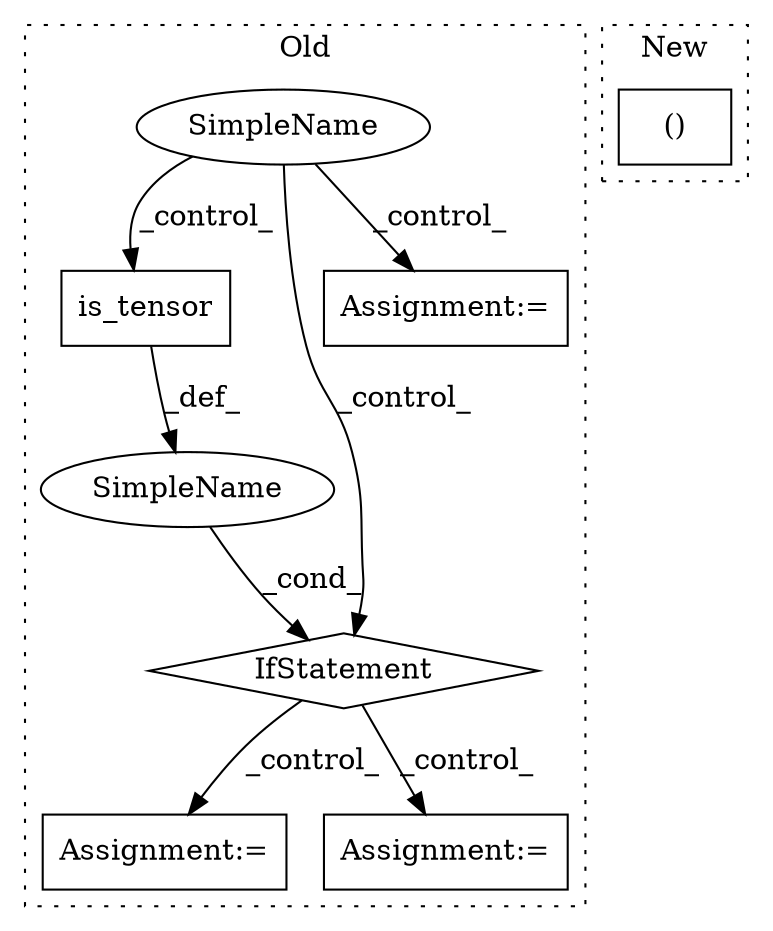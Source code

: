 digraph G {
subgraph cluster0 {
1 [label="is_tensor" a="32" s="8148,8160" l="10,1" shape="box"];
3 [label="IfStatement" a="25" s="8138,8161" l="4,2" shape="diamond"];
4 [label="Assignment:=" a="7" s="8611" l="1" shape="box"];
5 [label="SimpleName" a="42" s="" l="" shape="ellipse"];
6 [label="Assignment:=" a="7" s="8549" l="1" shape="box"];
7 [label="SimpleName" a="42" s="" l="" shape="ellipse"];
8 [label="Assignment:=" a="7" s="8126" l="1" shape="box"];
label = "Old";
style="dotted";
}
subgraph cluster1 {
2 [label="()" a="106" s="7360" l="97" shape="box"];
label = "New";
style="dotted";
}
1 -> 5 [label="_def_"];
3 -> 6 [label="_control_"];
3 -> 4 [label="_control_"];
5 -> 3 [label="_cond_"];
7 -> 3 [label="_control_"];
7 -> 1 [label="_control_"];
7 -> 8 [label="_control_"];
}